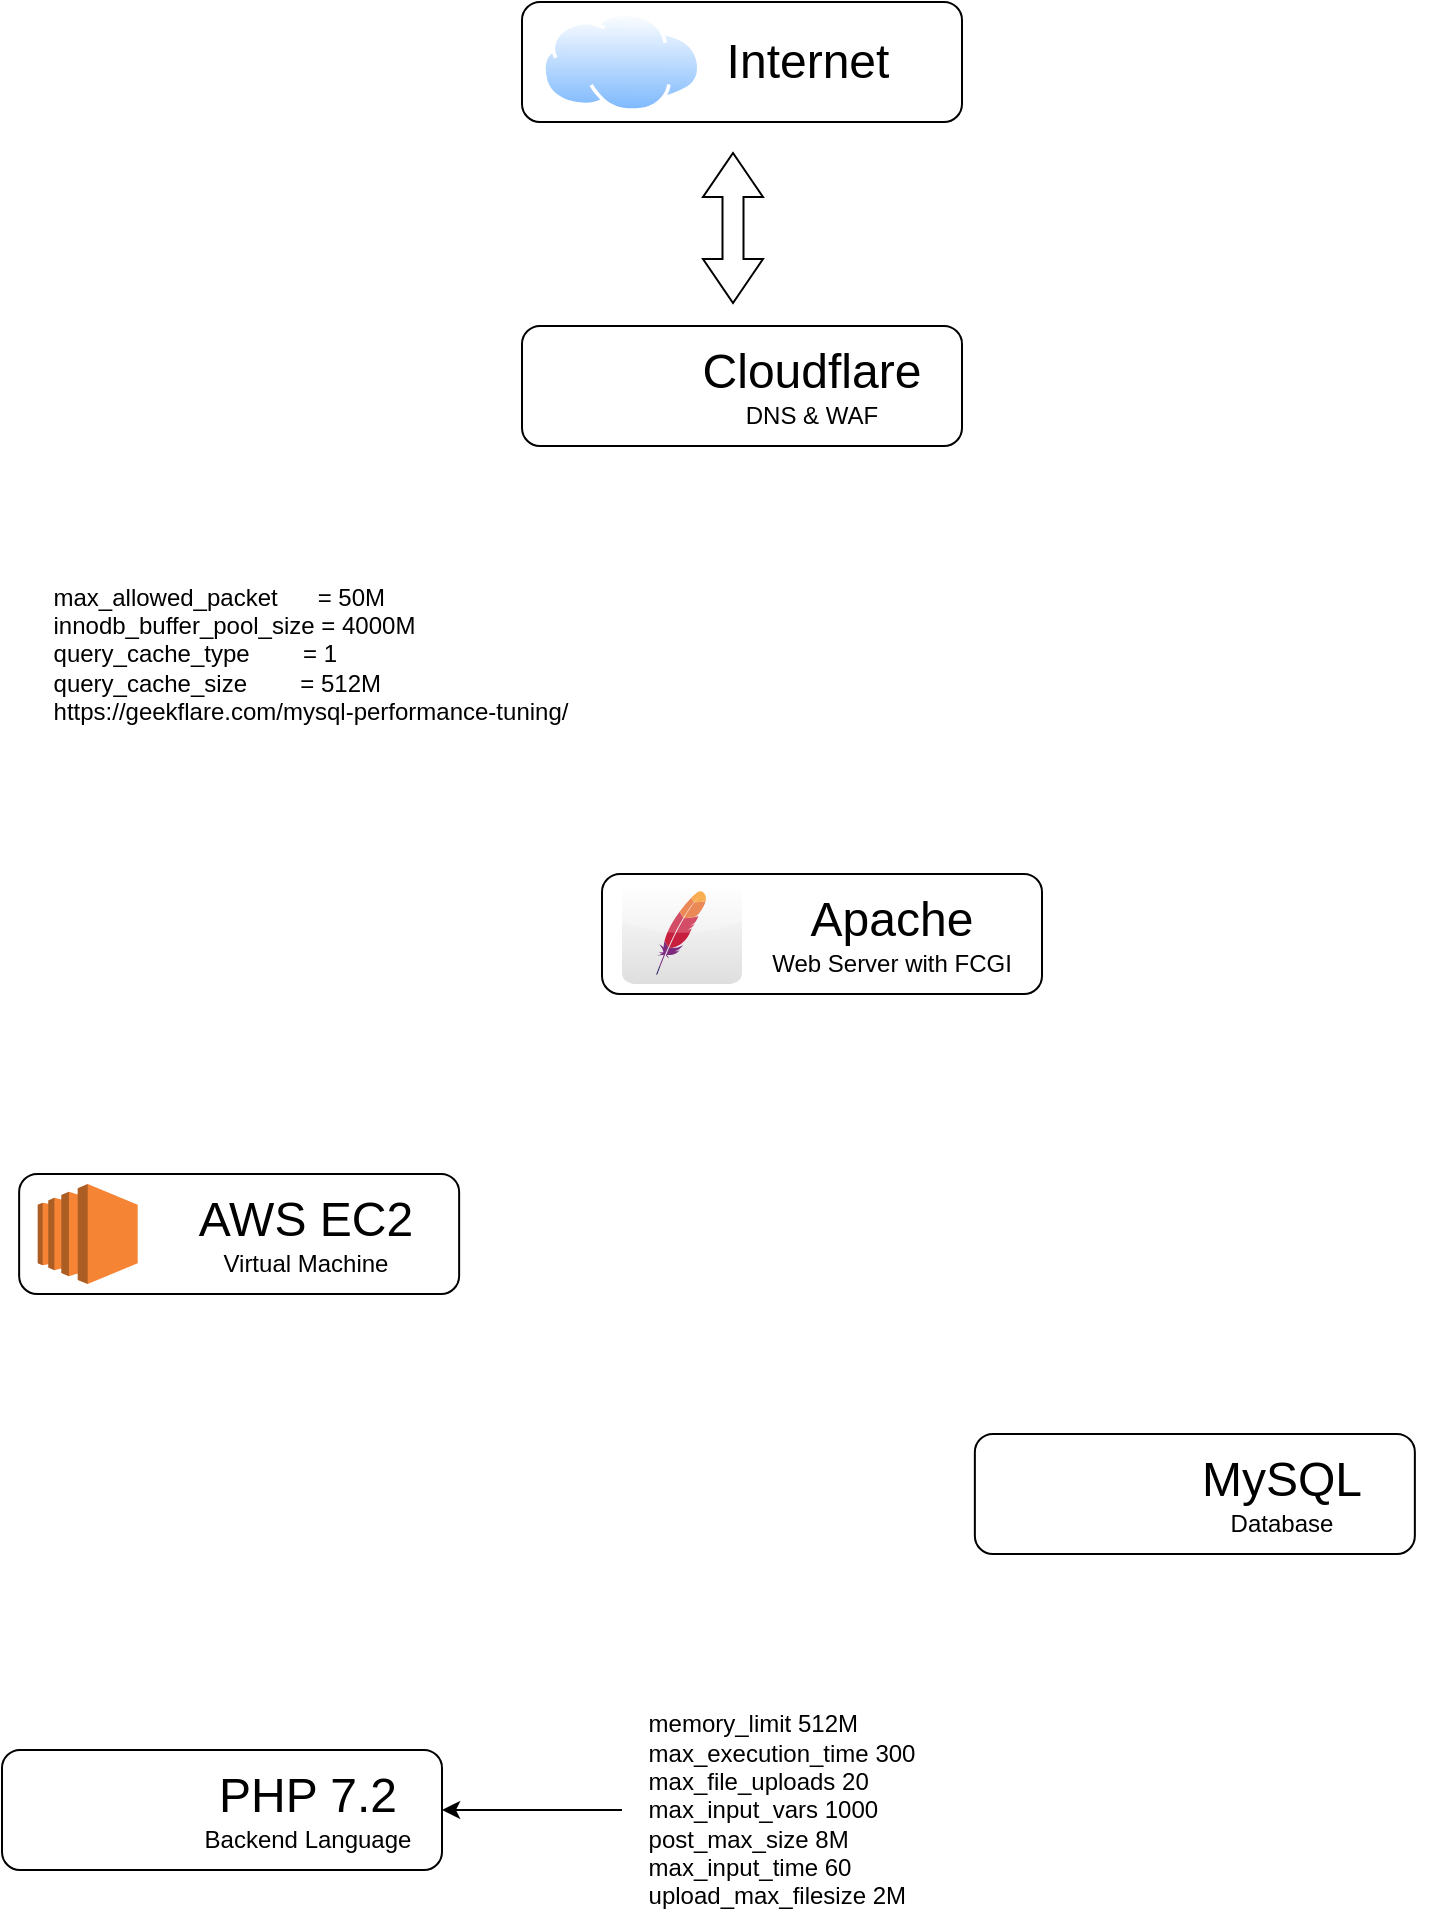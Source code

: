 <mxfile version="14.9.6" type="github">
  <diagram id="FTrK58_dnfsZAVpMx4PE" name="Page-1">
    <mxGraphModel dx="1350" dy="769" grid="1" gridSize="10" guides="1" tooltips="1" connect="1" arrows="1" fold="1" page="1" pageScale="1" pageWidth="850" pageHeight="1100" math="0" shadow="0">
      <root>
        <mxCell id="0" />
        <mxCell id="1" parent="0" />
        <mxCell id="aEkkk-6x4j_KzVjlJegc-29" value="" style="rounded=1;whiteSpace=wrap;html=1;" vertex="1" parent="1">
          <mxGeometry x="70.0" y="888" width="220" height="60" as="geometry" />
        </mxCell>
        <mxCell id="aEkkk-6x4j_KzVjlJegc-26" value="" style="rounded=1;whiteSpace=wrap;html=1;" vertex="1" parent="1">
          <mxGeometry x="556.43" y="730" width="220" height="60" as="geometry" />
        </mxCell>
        <mxCell id="aEkkk-6x4j_KzVjlJegc-23" value="" style="rounded=1;whiteSpace=wrap;html=1;" vertex="1" parent="1">
          <mxGeometry x="370" y="450" width="220" height="60" as="geometry" />
        </mxCell>
        <mxCell id="aEkkk-6x4j_KzVjlJegc-19" value="" style="rounded=1;whiteSpace=wrap;html=1;" vertex="1" parent="1">
          <mxGeometry x="330" y="14" width="220" height="60" as="geometry" />
        </mxCell>
        <mxCell id="aEkkk-6x4j_KzVjlJegc-17" value="" style="rounded=1;whiteSpace=wrap;html=1;" vertex="1" parent="1">
          <mxGeometry x="330" y="176" width="220" height="60" as="geometry" />
        </mxCell>
        <mxCell id="aEkkk-6x4j_KzVjlJegc-1" value="" style="dashed=0;outlineConnect=0;html=1;align=center;labelPosition=center;verticalLabelPosition=bottom;verticalAlign=top;shape=mxgraph.webicons.apache;gradientColor=#DFDEDE" vertex="1" parent="1">
          <mxGeometry x="380" y="455" width="60" height="50" as="geometry" />
        </mxCell>
        <mxCell id="aEkkk-6x4j_KzVjlJegc-2" value="" style="aspect=fixed;perimeter=ellipsePerimeter;html=1;align=center;shadow=0;dashed=0;spacingTop=3;image;image=img/lib/active_directory/internet_cloud.svg;" vertex="1" parent="1">
          <mxGeometry x="340" y="19" width="79.37" height="50" as="geometry" />
        </mxCell>
        <mxCell id="aEkkk-6x4j_KzVjlJegc-3" value="" style="shape=image;html=1;verticalAlign=top;verticalLabelPosition=bottom;labelBackgroundColor=#ffffff;imageAspect=0;aspect=fixed;image=https://cdn4.iconfinder.com/data/icons/logos-and-brands/512/256_Php_logo-128.png" vertex="1" parent="1">
          <mxGeometry x="76.4" y="880" width="76" height="76" as="geometry" />
        </mxCell>
        <mxCell id="aEkkk-6x4j_KzVjlJegc-6" value="&lt;font style=&quot;font-size: 24px&quot;&gt;Internet&lt;/font&gt;" style="text;html=1;strokeColor=none;fillColor=none;align=center;verticalAlign=middle;whiteSpace=wrap;rounded=0;" vertex="1" parent="1">
          <mxGeometry x="398" y="19" width="150" height="50" as="geometry" />
        </mxCell>
        <mxCell id="aEkkk-6x4j_KzVjlJegc-16" value="" style="shape=image;html=1;verticalAlign=top;verticalLabelPosition=bottom;labelBackgroundColor=#ffffff;imageAspect=0;aspect=fixed;image=https://cdn4.iconfinder.com/data/icons/logos-brands-5/24/cloudflare-128.png" vertex="1" parent="1">
          <mxGeometry x="340" y="172" width="68" height="68" as="geometry" />
        </mxCell>
        <mxCell id="aEkkk-6x4j_KzVjlJegc-18" value="&lt;font&gt;&lt;span style=&quot;font-size: 24px&quot;&gt;Cloudflare&lt;/span&gt;&lt;br&gt;&lt;font style=&quot;font-size: 12px&quot;&gt;DNS &amp;amp; WAF&lt;/font&gt;&lt;br&gt;&lt;/font&gt;" style="text;html=1;strokeColor=none;fillColor=none;align=center;verticalAlign=middle;whiteSpace=wrap;rounded=0;" vertex="1" parent="1">
          <mxGeometry x="400" y="181" width="150" height="50" as="geometry" />
        </mxCell>
        <mxCell id="aEkkk-6x4j_KzVjlJegc-25" value="&lt;font&gt;&lt;span style=&quot;font-size: 24px&quot;&gt;Apache&lt;/span&gt;&lt;br&gt;&lt;font style=&quot;font-size: 12px&quot;&gt;Web Server with FCGI&lt;/font&gt;&lt;br&gt;&lt;/font&gt;" style="text;html=1;strokeColor=none;fillColor=none;align=center;verticalAlign=middle;whiteSpace=wrap;rounded=0;" vertex="1" parent="1">
          <mxGeometry x="440" y="455" width="150" height="50" as="geometry" />
        </mxCell>
        <mxCell id="aEkkk-6x4j_KzVjlJegc-28" value="&lt;span style=&quot;font-size: 24px&quot;&gt;MySQL&lt;/span&gt;&lt;br&gt;&lt;font style=&quot;font-size: 12px&quot;&gt;Database&lt;/font&gt;" style="text;html=1;strokeColor=none;fillColor=none;align=center;verticalAlign=middle;whiteSpace=wrap;rounded=0;" vertex="1" parent="1">
          <mxGeometry x="634.71" y="735" width="150" height="50" as="geometry" />
        </mxCell>
        <mxCell id="aEkkk-6x4j_KzVjlJegc-31" value="&lt;font&gt;&lt;span style=&quot;font-size: 24px&quot;&gt;PHP 7.2&lt;/span&gt;&lt;br&gt;&lt;font style=&quot;font-size: 12px&quot;&gt;Backend Language&lt;/font&gt;&lt;br&gt;&lt;/font&gt;" style="text;html=1;strokeColor=none;fillColor=none;align=center;verticalAlign=middle;whiteSpace=wrap;rounded=0;" vertex="1" parent="1">
          <mxGeometry x="148.28" y="893" width="150" height="50" as="geometry" />
        </mxCell>
        <mxCell id="aEkkk-6x4j_KzVjlJegc-32" value="" style="rounded=1;whiteSpace=wrap;html=1;" vertex="1" parent="1">
          <mxGeometry x="78.57" y="600" width="220" height="60" as="geometry" />
        </mxCell>
        <mxCell id="aEkkk-6x4j_KzVjlJegc-34" value="&lt;span style=&quot;font-size: 24px&quot;&gt;AWS EC2&lt;/span&gt;&lt;br&gt;&lt;font style=&quot;font-size: 12px&quot;&gt;Virtual Machine&lt;/font&gt;" style="text;html=1;strokeColor=none;fillColor=none;align=center;verticalAlign=middle;whiteSpace=wrap;rounded=0;" vertex="1" parent="1">
          <mxGeometry x="146.57" y="605" width="150" height="50" as="geometry" />
        </mxCell>
        <mxCell id="aEkkk-6x4j_KzVjlJegc-35" value="" style="outlineConnect=0;dashed=0;verticalLabelPosition=bottom;verticalAlign=top;align=center;html=1;shape=mxgraph.aws3.ec2;fillColor=#F58534;gradientColor=none;" vertex="1" parent="1">
          <mxGeometry x="87.85" y="605" width="50" height="50" as="geometry" />
        </mxCell>
        <mxCell id="aEkkk-6x4j_KzVjlJegc-36" value="" style="shape=image;html=1;verticalAlign=top;verticalLabelPosition=bottom;labelBackgroundColor=#ffffff;imageAspect=0;aspect=fixed;image=https://cdn3.iconfinder.com/data/icons/freeapplication/png/24x24/Database.png" vertex="1" parent="1">
          <mxGeometry x="572.03" y="735" width="50" height="50" as="geometry" />
        </mxCell>
        <mxCell id="aEkkk-6x4j_KzVjlJegc-37" value="" style="html=1;shadow=0;dashed=0;align=center;verticalAlign=middle;shape=mxgraph.arrows2.twoWayArrow;dy=0.65;dx=22;rotation=90;" vertex="1" parent="1">
          <mxGeometry x="398" y="112" width="75" height="30" as="geometry" />
        </mxCell>
        <mxCell id="aEkkk-6x4j_KzVjlJegc-46" style="edgeStyle=orthogonalEdgeStyle;rounded=0;orthogonalLoop=1;jettySize=auto;html=1;exitX=0;exitY=0.5;exitDx=0;exitDy=0;entryX=0.945;entryY=0.5;entryDx=0;entryDy=0;entryPerimeter=0;" edge="1" parent="1" source="aEkkk-6x4j_KzVjlJegc-41" target="aEkkk-6x4j_KzVjlJegc-31">
          <mxGeometry relative="1" as="geometry" />
        </mxCell>
        <mxCell id="aEkkk-6x4j_KzVjlJegc-41" value="&lt;div style=&quot;text-align: justify&quot;&gt;memory_limit&lt;span&gt;	&lt;/span&gt;512M&lt;/div&gt;&lt;div style=&quot;text-align: justify&quot;&gt;max_execution_time&lt;span&gt;	&lt;/span&gt;300&lt;/div&gt;&lt;div style=&quot;text-align: justify&quot;&gt;max_file_uploads&lt;span&gt;	&lt;/span&gt;20&lt;/div&gt;&lt;div style=&quot;text-align: justify&quot;&gt;max_input_vars&lt;span&gt;	&lt;/span&gt;1000&lt;/div&gt;&lt;div style=&quot;text-align: justify&quot;&gt;post_max_size&lt;span&gt;	&lt;/span&gt;8M&lt;/div&gt;&lt;div style=&quot;text-align: justify&quot;&gt;max_input_time&lt;span&gt;	&lt;/span&gt;60&lt;/div&gt;&lt;div style=&quot;text-align: justify&quot;&gt;upload_max_filesize&lt;span&gt;	&lt;/span&gt;2M&lt;/div&gt;" style="text;html=1;strokeColor=none;fillColor=none;align=center;verticalAlign=middle;whiteSpace=wrap;rounded=0;" vertex="1" parent="1">
          <mxGeometry x="380" y="868" width="160" height="100" as="geometry" />
        </mxCell>
        <mxCell id="aEkkk-6x4j_KzVjlJegc-44" value="&lt;div style=&quot;text-align: justify&quot;&gt;&lt;div&gt;max_allowed_packet&amp;nbsp; &amp;nbsp; &amp;nbsp; = 50M&lt;/div&gt;&lt;div&gt;innodb_buffer_pool_size = 4000M&lt;/div&gt;&lt;div&gt;query_cache_type&amp;nbsp; &amp;nbsp; &amp;nbsp; &amp;nbsp; = 1&lt;/div&gt;&lt;div&gt;query_cache_size&amp;nbsp; &amp;nbsp; &amp;nbsp; &amp;nbsp; = 512M&lt;/div&gt;&lt;div&gt;https://geekflare.com/mysql-performance-tuning/&lt;/div&gt;&lt;/div&gt;" style="text;html=1;strokeColor=none;fillColor=none;align=center;verticalAlign=middle;whiteSpace=wrap;rounded=0;" vertex="1" parent="1">
          <mxGeometry x="78.57" y="290" width="291.43" height="100" as="geometry" />
        </mxCell>
      </root>
    </mxGraphModel>
  </diagram>
</mxfile>
